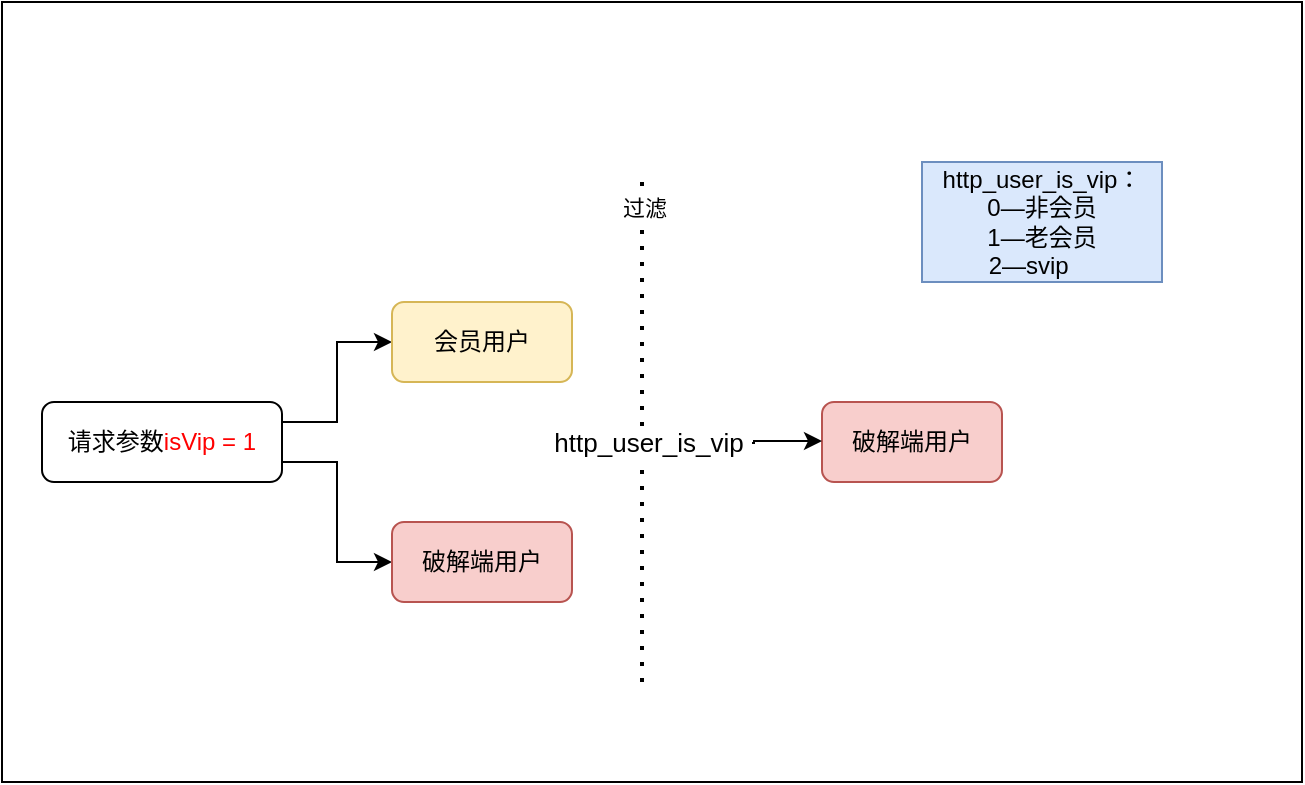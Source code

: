 <mxfile version="22.1.12" type="github">
  <diagram name="第 1 页" id="n8avImuRTFUfYN2fIWfb">
    <mxGraphModel dx="734" dy="474" grid="1" gridSize="10" guides="1" tooltips="1" connect="1" arrows="1" fold="1" page="1" pageScale="1" pageWidth="827" pageHeight="1169" math="0" shadow="0">
      <root>
        <mxCell id="0" />
        <mxCell id="1" parent="0" />
        <mxCell id="YbZIvQHaLTYlSCHuMPXj-17" value="" style="rounded=0;whiteSpace=wrap;html=1;" vertex="1" parent="1">
          <mxGeometry x="80" y="40" width="650" height="390" as="geometry" />
        </mxCell>
        <mxCell id="YbZIvQHaLTYlSCHuMPXj-5" style="edgeStyle=orthogonalEdgeStyle;rounded=0;orthogonalLoop=1;jettySize=auto;html=1;exitX=1;exitY=0.25;exitDx=0;exitDy=0;entryX=0;entryY=0.5;entryDx=0;entryDy=0;" edge="1" parent="1" source="YbZIvQHaLTYlSCHuMPXj-2" target="YbZIvQHaLTYlSCHuMPXj-3">
          <mxGeometry relative="1" as="geometry" />
        </mxCell>
        <mxCell id="YbZIvQHaLTYlSCHuMPXj-6" style="edgeStyle=orthogonalEdgeStyle;rounded=0;orthogonalLoop=1;jettySize=auto;html=1;exitX=1;exitY=0.75;exitDx=0;exitDy=0;entryX=0;entryY=0.5;entryDx=0;entryDy=0;" edge="1" parent="1" source="YbZIvQHaLTYlSCHuMPXj-2" target="YbZIvQHaLTYlSCHuMPXj-4">
          <mxGeometry relative="1" as="geometry" />
        </mxCell>
        <mxCell id="YbZIvQHaLTYlSCHuMPXj-2" value="请求参数&lt;font color=&quot;#ff0000&quot;&gt;isVip = 1&lt;/font&gt;" style="rounded=1;whiteSpace=wrap;html=1;" vertex="1" parent="1">
          <mxGeometry x="100" y="240" width="120" height="40" as="geometry" />
        </mxCell>
        <mxCell id="YbZIvQHaLTYlSCHuMPXj-3" value="会员用户" style="rounded=1;whiteSpace=wrap;html=1;fillColor=#fff2cc;strokeColor=#d6b656;" vertex="1" parent="1">
          <mxGeometry x="275" y="190" width="90" height="40" as="geometry" />
        </mxCell>
        <mxCell id="YbZIvQHaLTYlSCHuMPXj-4" value="破解端用户" style="rounded=1;whiteSpace=wrap;html=1;fillColor=#f8cecc;strokeColor=#b85450;" vertex="1" parent="1">
          <mxGeometry x="275" y="300" width="90" height="40" as="geometry" />
        </mxCell>
        <mxCell id="YbZIvQHaLTYlSCHuMPXj-7" value="" style="endArrow=none;dashed=1;html=1;dashPattern=1 3;strokeWidth=2;rounded=0;" edge="1" parent="1">
          <mxGeometry width="50" height="50" relative="1" as="geometry">
            <mxPoint x="400" y="380" as="sourcePoint" />
            <mxPoint x="400" y="130" as="targetPoint" />
          </mxGeometry>
        </mxCell>
        <mxCell id="YbZIvQHaLTYlSCHuMPXj-9" value="&lt;font style=&quot;font-size: 13px;&quot;&gt;http_user_is_vip&lt;/font&gt;" style="edgeLabel;html=1;align=center;verticalAlign=middle;resizable=0;points=[];" vertex="1" connectable="0" parent="YbZIvQHaLTYlSCHuMPXj-7">
          <mxGeometry x="-0.051" y="-3" relative="1" as="geometry">
            <mxPoint y="-2" as="offset" />
          </mxGeometry>
        </mxCell>
        <mxCell id="YbZIvQHaLTYlSCHuMPXj-12" value="过滤" style="edgeLabel;html=1;align=center;verticalAlign=middle;resizable=0;points=[];" vertex="1" connectable="0" parent="YbZIvQHaLTYlSCHuMPXj-7">
          <mxGeometry x="0.897" y="-1" relative="1" as="geometry">
            <mxPoint as="offset" />
          </mxGeometry>
        </mxCell>
        <mxCell id="YbZIvQHaLTYlSCHuMPXj-10" value="破解端用户" style="rounded=1;whiteSpace=wrap;html=1;fillColor=#f8cecc;strokeColor=#b85450;" vertex="1" parent="1">
          <mxGeometry x="490" y="240" width="90" height="40" as="geometry" />
        </mxCell>
        <mxCell id="YbZIvQHaLTYlSCHuMPXj-11" style="edgeStyle=orthogonalEdgeStyle;rounded=0;orthogonalLoop=1;jettySize=auto;html=1;" edge="1" parent="1">
          <mxGeometry relative="1" as="geometry">
            <mxPoint x="455" y="260.5" as="sourcePoint" />
            <mxPoint x="490" y="259.5" as="targetPoint" />
            <Array as="points">
              <mxPoint x="456" y="260.5" />
              <mxPoint x="455" y="259.5" />
            </Array>
          </mxGeometry>
        </mxCell>
        <mxCell id="YbZIvQHaLTYlSCHuMPXj-16" value="http_user_is_vip：&lt;br&gt;0—非会员&lt;br&gt;1—老会员&lt;br&gt;2—svip&amp;nbsp; &amp;nbsp;&amp;nbsp;" style="rounded=0;whiteSpace=wrap;html=1;fillColor=#dae8fc;strokeColor=#6c8ebf;" vertex="1" parent="1">
          <mxGeometry x="540" y="120" width="120" height="60" as="geometry" />
        </mxCell>
      </root>
    </mxGraphModel>
  </diagram>
</mxfile>
